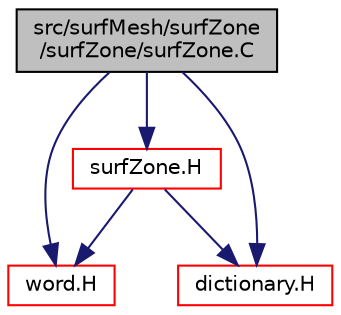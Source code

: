 digraph "src/surfMesh/surfZone/surfZone/surfZone.C"
{
  bgcolor="transparent";
  edge [fontname="Helvetica",fontsize="10",labelfontname="Helvetica",labelfontsize="10"];
  node [fontname="Helvetica",fontsize="10",shape=record];
  Node0 [label="src/surfMesh/surfZone\l/surfZone/surfZone.C",height=0.2,width=0.4,color="black", fillcolor="grey75", style="filled", fontcolor="black"];
  Node0 -> Node1 [color="midnightblue",fontsize="10",style="solid",fontname="Helvetica"];
  Node1 [label="surfZone.H",height=0.2,width=0.4,color="red",URL="$a15635.html"];
  Node1 -> Node2 [color="midnightblue",fontsize="10",style="solid",fontname="Helvetica"];
  Node2 [label="word.H",height=0.2,width=0.4,color="red",URL="$a13514.html"];
  Node1 -> Node56 [color="midnightblue",fontsize="10",style="solid",fontname="Helvetica"];
  Node56 [label="dictionary.H",height=0.2,width=0.4,color="red",URL="$a09506.html"];
  Node0 -> Node56 [color="midnightblue",fontsize="10",style="solid",fontname="Helvetica"];
  Node0 -> Node2 [color="midnightblue",fontsize="10",style="solid",fontname="Helvetica"];
}
